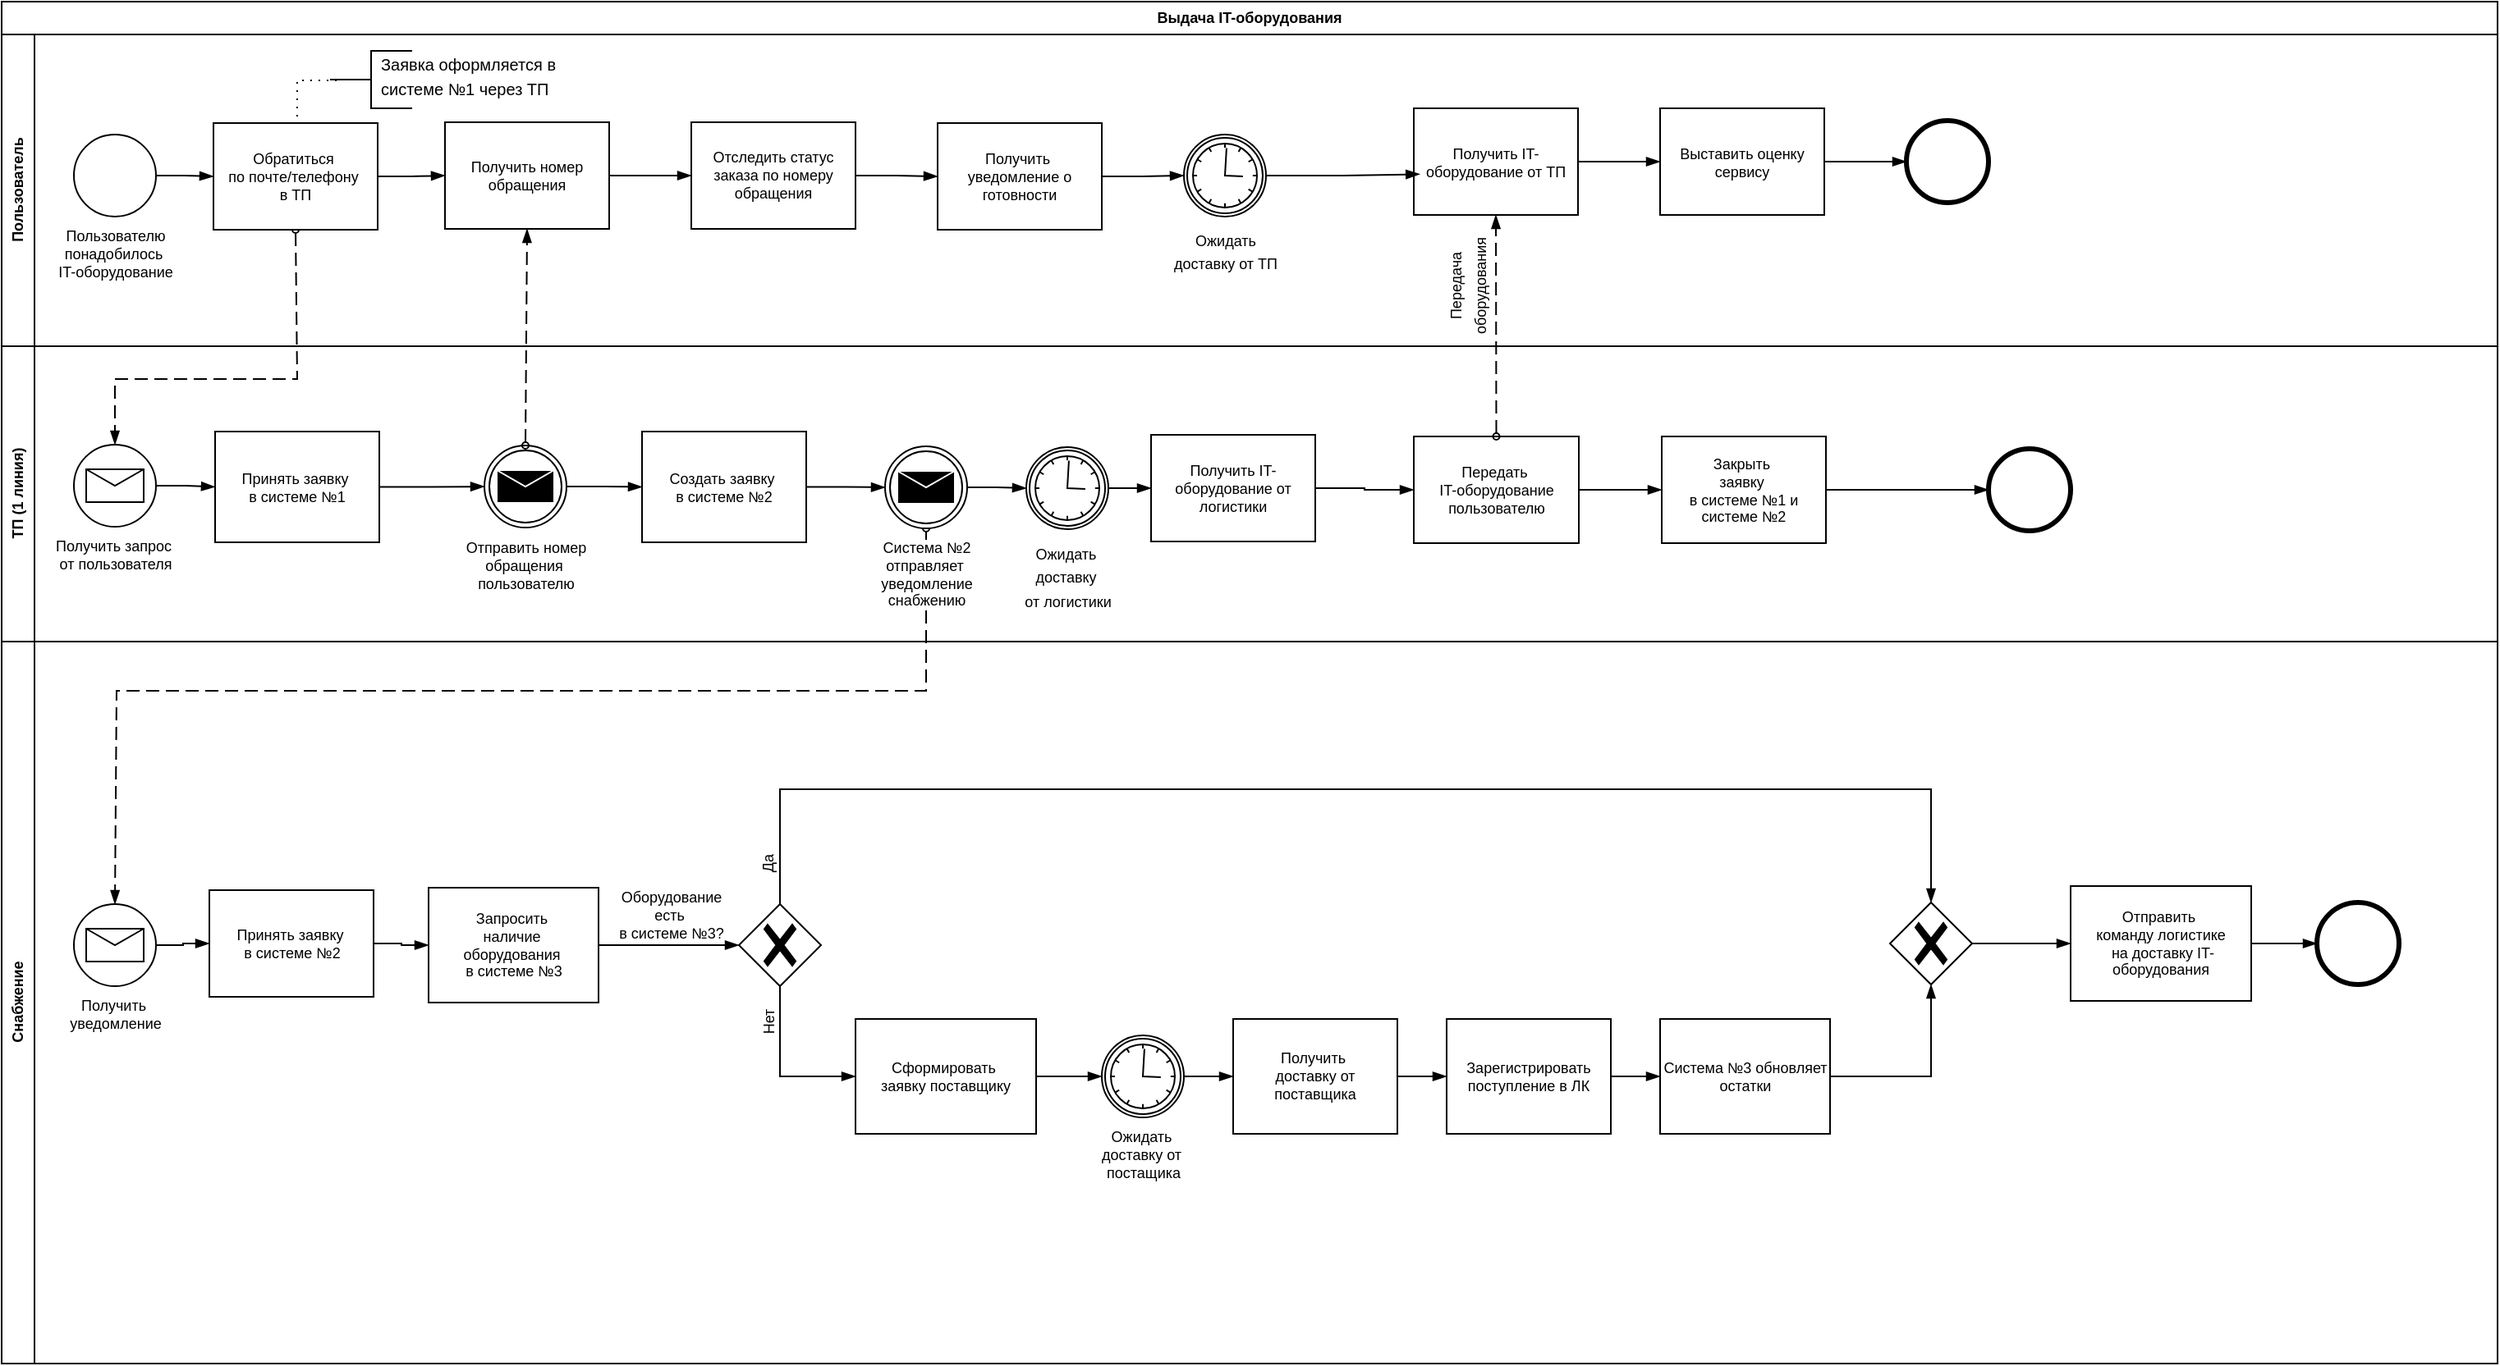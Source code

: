 <mxfile version="28.2.8">
  <diagram name="Страница — 1" id="-Te7vVL8Wwzz7nEGKA-p">
    <mxGraphModel dx="3415" dy="1918" grid="1" gridSize="10" guides="1" tooltips="1" connect="1" arrows="1" fold="1" page="1" pageScale="1" pageWidth="1169" pageHeight="827" math="0" shadow="0">
      <root>
        <mxCell id="0" />
        <mxCell id="1" parent="0" />
        <mxCell id="ewFTUpQ_ITNDuzYWQgGJ-1" value="Выдача IT-оборудования" style="swimlane;html=1;childLayout=stackLayout;resizeParent=1;resizeParentMax=0;horizontal=1;startSize=20;horizontalStack=0;whiteSpace=wrap;fontSize=9;" vertex="1" parent="1">
          <mxGeometry x="40" y="30" width="1520" height="830" as="geometry" />
        </mxCell>
        <mxCell id="ewFTUpQ_ITNDuzYWQgGJ-15" value="" style="dashed=1;dashPattern=8 4;endArrow=blockThin;endFill=1;startArrow=oval;startFill=0;endSize=6;startSize=4;html=1;rounded=0;exitX=0.5;exitY=1;exitDx=0;exitDy=0;exitPerimeter=0;entryX=0.5;entryY=0;entryDx=0;entryDy=0;entryPerimeter=0;fontSize=9;" edge="1" parent="ewFTUpQ_ITNDuzYWQgGJ-1" source="ewFTUpQ_ITNDuzYWQgGJ-19" target="ewFTUpQ_ITNDuzYWQgGJ-14">
          <mxGeometry width="160" relative="1" as="geometry">
            <mxPoint x="178.75" y="138.5" as="sourcePoint" />
            <mxPoint x="300" y="270" as="targetPoint" />
            <Array as="points">
              <mxPoint x="180" y="230" />
              <mxPoint x="69" y="230" />
            </Array>
          </mxGeometry>
        </mxCell>
        <mxCell id="ewFTUpQ_ITNDuzYWQgGJ-24" value="" style="dashed=1;dashPattern=8 4;endArrow=blockThin;endFill=1;startArrow=oval;startFill=0;endSize=6;startSize=4;html=1;rounded=0;exitX=0.5;exitY=1;exitDx=0;exitDy=0;exitPerimeter=0;entryX=0.5;entryY=0;entryDx=0;entryDy=0;entryPerimeter=0;fontSize=9;" edge="1" parent="ewFTUpQ_ITNDuzYWQgGJ-1" source="ewFTUpQ_ITNDuzYWQgGJ-22" target="ewFTUpQ_ITNDuzYWQgGJ-21">
          <mxGeometry width="160" relative="1" as="geometry">
            <mxPoint x="140" y="270" as="sourcePoint" />
            <mxPoint x="300" y="270" as="targetPoint" />
            <Array as="points">
              <mxPoint x="563" y="420" />
              <mxPoint x="70" y="420" />
            </Array>
          </mxGeometry>
        </mxCell>
        <mxCell id="ewFTUpQ_ITNDuzYWQgGJ-2" value="Пользователь" style="swimlane;html=1;startSize=20;horizontal=0;fontSize=9;" vertex="1" parent="ewFTUpQ_ITNDuzYWQgGJ-1">
          <mxGeometry y="20" width="1520" height="190" as="geometry" />
        </mxCell>
        <mxCell id="ewFTUpQ_ITNDuzYWQgGJ-7" value="&lt;font&gt;Пользователю&lt;/font&gt;&lt;div&gt;&lt;font&gt;понадобилось&amp;nbsp;&lt;/font&gt;&lt;/div&gt;&lt;div&gt;&lt;font&gt;IT-оборудование&lt;/font&gt;&lt;/div&gt;" style="points=[[0.145,0.145,0],[0.5,0,0],[0.855,0.145,0],[1,0.5,0],[0.855,0.855,0],[0.5,1,0],[0.145,0.855,0],[0,0.5,0]];shape=mxgraph.bpmn.event;html=1;verticalLabelPosition=bottom;labelBackgroundColor=#ffffff;verticalAlign=top;align=center;perimeter=ellipsePerimeter;outlineConnect=0;aspect=fixed;outline=standard;symbol=general;fontSize=9;" vertex="1" parent="ewFTUpQ_ITNDuzYWQgGJ-2">
          <mxGeometry x="44" y="61" width="50" height="50" as="geometry" />
        </mxCell>
        <mxCell id="ewFTUpQ_ITNDuzYWQgGJ-11" value="" style="edgeStyle=elbowEdgeStyle;fontSize=9;html=1;endArrow=blockThin;endFill=1;rounded=0;exitX=1;exitY=0.5;exitDx=0;exitDy=0;exitPerimeter=0;entryX=0;entryY=0.5;entryDx=0;entryDy=0;entryPerimeter=0;" edge="1" parent="ewFTUpQ_ITNDuzYWQgGJ-2" source="ewFTUpQ_ITNDuzYWQgGJ-7" target="ewFTUpQ_ITNDuzYWQgGJ-19">
          <mxGeometry width="160" relative="1" as="geometry">
            <mxPoint x="130" y="320" as="sourcePoint" />
            <mxPoint x="130.0" y="86" as="targetPoint" />
          </mxGeometry>
        </mxCell>
        <mxCell id="ewFTUpQ_ITNDuzYWQgGJ-13" value="" style="edgeStyle=elbowEdgeStyle;fontSize=9;html=1;endArrow=blockThin;endFill=1;rounded=0;exitX=1;exitY=0.5;exitDx=0;exitDy=0;exitPerimeter=0;entryX=0;entryY=0.5;entryDx=0;entryDy=0;entryPerimeter=0;" edge="1" parent="ewFTUpQ_ITNDuzYWQgGJ-2" source="ewFTUpQ_ITNDuzYWQgGJ-19" target="ewFTUpQ_ITNDuzYWQgGJ-32">
          <mxGeometry width="160" relative="1" as="geometry">
            <mxPoint x="227.5" y="86" as="sourcePoint" />
            <mxPoint x="261.0" y="86.75" as="targetPoint" />
          </mxGeometry>
        </mxCell>
        <mxCell id="ewFTUpQ_ITNDuzYWQgGJ-19" value="&lt;font&gt;Обратиться&amp;nbsp;&lt;/font&gt;&lt;div&gt;&lt;font&gt;по почте/телефону&amp;nbsp;&lt;/font&gt;&lt;/div&gt;&lt;div&gt;&lt;font&gt;в ТП&lt;/font&gt;&lt;/div&gt;" style="points=[[0.25,0,0],[0.5,0,0],[0.75,0,0],[1,0.25,0],[1,0.5,0],[1,0.75,0],[0.75,1,0],[0.5,1,0],[0.25,1,0],[0,0.75,0],[0,0.5,0],[0,0.25,0]];shape=mxgraph.bpmn.task2;whiteSpace=wrap;rectStyle=rounded;size=10;html=1;container=1;expand=0;collapsible=0;taskMarker=user;fontSize=9;" vertex="1" parent="ewFTUpQ_ITNDuzYWQgGJ-2">
          <mxGeometry x="129" y="54" width="100" height="65" as="geometry" />
        </mxCell>
        <mxCell id="ewFTUpQ_ITNDuzYWQgGJ-32" value="&lt;font&gt;Получить номер&lt;/font&gt;&lt;div&gt;&lt;font&gt;обращения&lt;/font&gt;&lt;/div&gt;" style="points=[[0.25,0,0],[0.5,0,0],[0.75,0,0],[1,0.25,0],[1,0.5,0],[1,0.75,0],[0.75,1,0],[0.5,1,0],[0.25,1,0],[0,0.75,0],[0,0.5,0],[0,0.25,0]];shape=mxgraph.bpmn.task2;whiteSpace=wrap;rectStyle=rounded;size=10;html=1;container=1;expand=0;collapsible=0;taskMarker=user;fontSize=9;" vertex="1" parent="ewFTUpQ_ITNDuzYWQgGJ-2">
          <mxGeometry x="270" y="53.5" width="100" height="65" as="geometry" />
        </mxCell>
        <mxCell id="ewFTUpQ_ITNDuzYWQgGJ-68" value="&lt;font&gt;Получить IT-оборудование от ТП&lt;/font&gt;" style="points=[[0.25,0,0],[0.5,0,0],[0.75,0,0],[1,0.25,0],[1,0.5,0],[1,0.75,0],[0.75,1,0],[0.5,1,0],[0.25,1,0],[0,0.75,0],[0,0.5,0],[0,0.25,0]];shape=mxgraph.bpmn.task2;whiteSpace=wrap;rectStyle=rounded;size=10;html=1;container=1;expand=0;collapsible=0;taskMarker=abstract;fontSize=9;" vertex="1" parent="ewFTUpQ_ITNDuzYWQgGJ-2">
          <mxGeometry x="860" y="45" width="100" height="65" as="geometry" />
        </mxCell>
        <mxCell id="ewFTUpQ_ITNDuzYWQgGJ-70" value="Выставить оценку сервису" style="points=[[0.25,0,0],[0.5,0,0],[0.75,0,0],[1,0.25,0],[1,0.5,0],[1,0.75,0],[0.75,1,0],[0.5,1,0],[0.25,1,0],[0,0.75,0],[0,0.5,0],[0,0.25,0]];shape=mxgraph.bpmn.task2;whiteSpace=wrap;rectStyle=rounded;size=10;html=1;container=1;expand=0;collapsible=0;taskMarker=user;fontSize=9;" vertex="1" parent="ewFTUpQ_ITNDuzYWQgGJ-2">
          <mxGeometry x="1010" y="45" width="100" height="65" as="geometry" />
        </mxCell>
        <mxCell id="ewFTUpQ_ITNDuzYWQgGJ-71" value="" style="edgeStyle=elbowEdgeStyle;fontSize=12;html=1;endArrow=blockThin;endFill=1;rounded=0;exitX=1;exitY=0.5;exitDx=0;exitDy=0;exitPerimeter=0;entryX=0;entryY=0.5;entryDx=0;entryDy=0;entryPerimeter=0;" edge="1" parent="ewFTUpQ_ITNDuzYWQgGJ-2" source="ewFTUpQ_ITNDuzYWQgGJ-68" target="ewFTUpQ_ITNDuzYWQgGJ-70">
          <mxGeometry width="160" relative="1" as="geometry">
            <mxPoint x="660" y="330" as="sourcePoint" />
            <mxPoint x="820" y="330" as="targetPoint" />
          </mxGeometry>
        </mxCell>
        <mxCell id="ewFTUpQ_ITNDuzYWQgGJ-72" value="&lt;font style=&quot;font-size: 9px;&quot;&gt;Ожидать&lt;/font&gt;&lt;div&gt;&lt;font style=&quot;font-size: 9px;&quot;&gt;доставку от ТП&lt;/font&gt;&lt;/div&gt;" style="points=[[0.145,0.145,0],[0.5,0,0],[0.855,0.145,0],[1,0.5,0],[0.855,0.855,0],[0.5,1,0],[0.145,0.855,0],[0,0.5,0]];shape=mxgraph.bpmn.event;html=1;verticalLabelPosition=bottom;labelBackgroundColor=#ffffff;verticalAlign=top;align=center;perimeter=ellipsePerimeter;outlineConnect=0;aspect=fixed;outline=catching;symbol=timer;" vertex="1" parent="ewFTUpQ_ITNDuzYWQgGJ-2">
          <mxGeometry x="720" y="61" width="50" height="50" as="geometry" />
        </mxCell>
        <mxCell id="ewFTUpQ_ITNDuzYWQgGJ-84" value="" style="points=[[0.145,0.145,0],[0.5,0,0],[0.855,0.145,0],[1,0.5,0],[0.855,0.855,0],[0.5,1,0],[0.145,0.855,0],[0,0.5,0]];shape=mxgraph.bpmn.event;html=1;verticalLabelPosition=bottom;labelBackgroundColor=#ffffff;verticalAlign=top;align=center;perimeter=ellipsePerimeter;outlineConnect=0;aspect=fixed;outline=end;symbol=terminate2;" vertex="1" parent="ewFTUpQ_ITNDuzYWQgGJ-2">
          <mxGeometry x="1160" y="52.5" width="50" height="50" as="geometry" />
        </mxCell>
        <mxCell id="ewFTUpQ_ITNDuzYWQgGJ-86" value="" style="edgeStyle=elbowEdgeStyle;fontSize=12;html=1;endArrow=blockThin;endFill=1;rounded=0;exitX=1;exitY=0.5;exitDx=0;exitDy=0;exitPerimeter=0;entryX=0;entryY=0.5;entryDx=0;entryDy=0;entryPerimeter=0;" edge="1" parent="ewFTUpQ_ITNDuzYWQgGJ-2" source="ewFTUpQ_ITNDuzYWQgGJ-70" target="ewFTUpQ_ITNDuzYWQgGJ-84">
          <mxGeometry width="160" relative="1" as="geometry">
            <mxPoint x="610" y="290" as="sourcePoint" />
            <mxPoint x="770" y="290" as="targetPoint" />
          </mxGeometry>
        </mxCell>
        <mxCell id="ewFTUpQ_ITNDuzYWQgGJ-103" value="&lt;font&gt;Отследить статус заказа по номеру обращения&lt;/font&gt;" style="points=[[0.25,0,0],[0.5,0,0],[0.75,0,0],[1,0.25,0],[1,0.5,0],[1,0.75,0],[0.75,1,0],[0.5,1,0],[0.25,1,0],[0,0.75,0],[0,0.5,0],[0,0.25,0]];shape=mxgraph.bpmn.task2;whiteSpace=wrap;rectStyle=rounded;size=10;html=1;container=1;expand=0;collapsible=0;taskMarker=abstract;fontSize=9;" vertex="1" parent="ewFTUpQ_ITNDuzYWQgGJ-2">
          <mxGeometry x="420" y="53.5" width="100" height="65" as="geometry" />
        </mxCell>
        <mxCell id="ewFTUpQ_ITNDuzYWQgGJ-104" value="" style="edgeStyle=elbowEdgeStyle;fontSize=12;html=1;endArrow=blockThin;endFill=1;rounded=0;exitX=1;exitY=0.5;exitDx=0;exitDy=0;exitPerimeter=0;entryX=0;entryY=0.5;entryDx=0;entryDy=0;entryPerimeter=0;" edge="1" parent="ewFTUpQ_ITNDuzYWQgGJ-2" source="ewFTUpQ_ITNDuzYWQgGJ-32" target="ewFTUpQ_ITNDuzYWQgGJ-103">
          <mxGeometry width="160" relative="1" as="geometry">
            <mxPoint x="610" y="420" as="sourcePoint" />
            <mxPoint x="770" y="420" as="targetPoint" />
          </mxGeometry>
        </mxCell>
        <mxCell id="ewFTUpQ_ITNDuzYWQgGJ-106" value="" style="edgeStyle=elbowEdgeStyle;fontSize=12;html=1;endArrow=blockThin;endFill=1;rounded=0;exitX=1;exitY=0.5;exitDx=0;exitDy=0;exitPerimeter=0;entryX=0.036;entryY=0.618;entryDx=0;entryDy=0;entryPerimeter=0;" edge="1" parent="ewFTUpQ_ITNDuzYWQgGJ-2" source="ewFTUpQ_ITNDuzYWQgGJ-72" target="ewFTUpQ_ITNDuzYWQgGJ-68">
          <mxGeometry width="160" relative="1" as="geometry">
            <mxPoint x="650" y="320" as="sourcePoint" />
            <mxPoint x="810" y="320" as="targetPoint" />
          </mxGeometry>
        </mxCell>
        <mxCell id="ewFTUpQ_ITNDuzYWQgGJ-108" value="&lt;font style=&quot;font-size: 9px;&quot;&gt;Передача оборудования&lt;/font&gt;" style="text;html=1;strokeColor=none;fillColor=none;align=center;verticalAlign=middle;whiteSpace=wrap;rounded=0;rotation=-90;" vertex="1" parent="ewFTUpQ_ITNDuzYWQgGJ-2">
          <mxGeometry x="852" y="138" width="80" height="30" as="geometry" />
        </mxCell>
        <mxCell id="ewFTUpQ_ITNDuzYWQgGJ-109" value="&lt;font&gt;Получить&amp;nbsp;&lt;/font&gt;&lt;div&gt;&lt;font&gt;уведомление о готовности&lt;/font&gt;&lt;/div&gt;" style="points=[[0.25,0,0],[0.5,0,0],[0.75,0,0],[1,0.25,0],[1,0.5,0],[1,0.75,0],[0.75,1,0],[0.5,1,0],[0.25,1,0],[0,0.75,0],[0,0.5,0],[0,0.25,0]];shape=mxgraph.bpmn.task2;whiteSpace=wrap;rectStyle=rounded;size=10;html=1;container=1;expand=0;collapsible=0;taskMarker=abstract;fontSize=9;" vertex="1" parent="ewFTUpQ_ITNDuzYWQgGJ-2">
          <mxGeometry x="570" y="54" width="100" height="65" as="geometry" />
        </mxCell>
        <mxCell id="ewFTUpQ_ITNDuzYWQgGJ-110" value="" style="edgeStyle=elbowEdgeStyle;fontSize=12;html=1;endArrow=blockThin;endFill=1;rounded=0;exitX=1;exitY=0.5;exitDx=0;exitDy=0;exitPerimeter=0;entryX=0;entryY=0.5;entryDx=0;entryDy=0;entryPerimeter=0;" edge="1" parent="ewFTUpQ_ITNDuzYWQgGJ-2" source="ewFTUpQ_ITNDuzYWQgGJ-103" target="ewFTUpQ_ITNDuzYWQgGJ-109">
          <mxGeometry width="160" relative="1" as="geometry">
            <mxPoint x="470" y="300" as="sourcePoint" />
            <mxPoint x="630" y="300" as="targetPoint" />
          </mxGeometry>
        </mxCell>
        <mxCell id="ewFTUpQ_ITNDuzYWQgGJ-111" value="" style="edgeStyle=elbowEdgeStyle;fontSize=12;html=1;endArrow=blockThin;endFill=1;rounded=0;exitX=1;exitY=0.5;exitDx=0;exitDy=0;exitPerimeter=0;entryX=0;entryY=0.5;entryDx=0;entryDy=0;entryPerimeter=0;" edge="1" parent="ewFTUpQ_ITNDuzYWQgGJ-2" source="ewFTUpQ_ITNDuzYWQgGJ-109" target="ewFTUpQ_ITNDuzYWQgGJ-72">
          <mxGeometry width="160" relative="1" as="geometry">
            <mxPoint x="470" y="300" as="sourcePoint" />
            <mxPoint x="630" y="300" as="targetPoint" />
          </mxGeometry>
        </mxCell>
        <mxCell id="ewFTUpQ_ITNDuzYWQgGJ-116" value="" style="html=1;shape=mxgraph.flowchart.annotation_2;align=left;labelPosition=right;" vertex="1" parent="ewFTUpQ_ITNDuzYWQgGJ-2">
          <mxGeometry x="200" y="10" width="50" height="35" as="geometry" />
        </mxCell>
        <mxCell id="ewFTUpQ_ITNDuzYWQgGJ-117" value="" style="edgeStyle=elbowEdgeStyle;fontSize=12;html=1;endFill=0;startFill=0;endSize=6;startSize=6;dashed=1;dashPattern=1 4;endArrow=none;startArrow=none;rounded=0;exitX=0.5;exitY=0;exitDx=0;exitDy=0;exitPerimeter=0;entryX=0.117;entryY=0.514;entryDx=0;entryDy=0;entryPerimeter=0;" edge="1" parent="ewFTUpQ_ITNDuzYWQgGJ-2" source="ewFTUpQ_ITNDuzYWQgGJ-19" target="ewFTUpQ_ITNDuzYWQgGJ-116">
          <mxGeometry width="160" relative="1" as="geometry">
            <mxPoint x="300" y="200" as="sourcePoint" />
            <mxPoint x="460" y="200" as="targetPoint" />
            <Array as="points">
              <mxPoint x="180" y="40" />
            </Array>
          </mxGeometry>
        </mxCell>
        <mxCell id="ewFTUpQ_ITNDuzYWQgGJ-118" value="&lt;font size=&quot;1&quot;&gt;Заявка оформляется в системе №1 через ТП&lt;/font&gt;" style="text;html=1;strokeColor=none;fillColor=none;align=left;verticalAlign=middle;whiteSpace=wrap;rounded=0;" vertex="1" parent="ewFTUpQ_ITNDuzYWQgGJ-2">
          <mxGeometry x="229" y="10" width="141" height="30" as="geometry" />
        </mxCell>
        <mxCell id="ewFTUpQ_ITNDuzYWQgGJ-5" value="ТП (1 линия)" style="swimlane;html=1;startSize=20;horizontal=0;fontSize=9;" vertex="1" parent="ewFTUpQ_ITNDuzYWQgGJ-1">
          <mxGeometry y="210" width="1520" height="180" as="geometry" />
        </mxCell>
        <mxCell id="ewFTUpQ_ITNDuzYWQgGJ-14" value="&lt;font&gt;Получить запрос&amp;nbsp;&lt;/font&gt;&lt;div&gt;&lt;font&gt;от пользователя&lt;/font&gt;&lt;/div&gt;" style="points=[[0.145,0.145,0],[0.5,0,0],[0.855,0.145,0],[1,0.5,0],[0.855,0.855,0],[0.5,1,0],[0.145,0.855,0],[0,0.5,0]];shape=mxgraph.bpmn.event;html=1;verticalLabelPosition=bottom;labelBackgroundColor=#ffffff;verticalAlign=top;align=center;perimeter=ellipsePerimeter;outlineConnect=0;aspect=fixed;outline=standard;symbol=message;fontSize=9;" vertex="1" parent="ewFTUpQ_ITNDuzYWQgGJ-5">
          <mxGeometry x="44" y="60" width="50" height="50" as="geometry" />
        </mxCell>
        <mxCell id="ewFTUpQ_ITNDuzYWQgGJ-22" value="&lt;font&gt;Система №2&lt;/font&gt;&lt;div&gt;&lt;font&gt;отправляет&amp;nbsp;&lt;/font&gt;&lt;/div&gt;&lt;div&gt;&lt;font&gt;уведомление&lt;/font&gt;&lt;/div&gt;&lt;div&gt;&lt;font&gt;снабжению&lt;/font&gt;&lt;/div&gt;" style="points=[[0.145,0.145,0],[0.5,0,0],[0.855,0.145,0],[1,0.5,0],[0.855,0.855,0],[0.5,1,0],[0.145,0.855,0],[0,0.5,0]];shape=mxgraph.bpmn.event;html=1;verticalLabelPosition=bottom;labelBackgroundColor=#ffffff;verticalAlign=top;align=center;perimeter=ellipsePerimeter;outlineConnect=0;aspect=fixed;outline=throwing;symbol=message;fontSize=9;" vertex="1" parent="ewFTUpQ_ITNDuzYWQgGJ-5">
          <mxGeometry x="538" y="61" width="50" height="50" as="geometry" />
        </mxCell>
        <mxCell id="ewFTUpQ_ITNDuzYWQgGJ-63" value="&lt;font&gt;Получить IT-оборудование от логистики&lt;/font&gt;" style="points=[[0.25,0,0],[0.5,0,0],[0.75,0,0],[1,0.25,0],[1,0.5,0],[1,0.75,0],[0.75,1,0],[0.5,1,0],[0.25,1,0],[0,0.75,0],[0,0.5,0],[0,0.25,0]];shape=mxgraph.bpmn.task2;whiteSpace=wrap;rectStyle=rounded;size=10;html=1;container=1;expand=0;collapsible=0;taskMarker=abstract;fontSize=9;" vertex="1" parent="ewFTUpQ_ITNDuzYWQgGJ-5">
          <mxGeometry x="700" y="54" width="100" height="65" as="geometry" />
        </mxCell>
        <mxCell id="ewFTUpQ_ITNDuzYWQgGJ-64" value="&lt;font&gt;Передать&amp;nbsp;&lt;/font&gt;&lt;div&gt;&lt;font&gt;IT-оборудование пользователю&lt;/font&gt;&lt;/div&gt;" style="points=[[0.25,0,0],[0.5,0,0],[0.75,0,0],[1,0.25,0],[1,0.5,0],[1,0.75,0],[0.75,1,0],[0.5,1,0],[0.25,1,0],[0,0.75,0],[0,0.5,0],[0,0.25,0]];shape=mxgraph.bpmn.task2;whiteSpace=wrap;rectStyle=rounded;size=10;html=1;container=1;expand=0;collapsible=0;taskMarker=manual;fontSize=9;" vertex="1" parent="ewFTUpQ_ITNDuzYWQgGJ-5">
          <mxGeometry x="860" y="55" width="100.5" height="65" as="geometry" />
        </mxCell>
        <mxCell id="ewFTUpQ_ITNDuzYWQgGJ-65" value="" style="edgeStyle=elbowEdgeStyle;fontSize=9;html=1;endArrow=blockThin;endFill=1;rounded=0;exitX=1;exitY=0.5;exitDx=0;exitDy=0;exitPerimeter=0;entryX=0;entryY=0.5;entryDx=0;entryDy=0;entryPerimeter=0;" edge="1" parent="ewFTUpQ_ITNDuzYWQgGJ-5" source="ewFTUpQ_ITNDuzYWQgGJ-63" target="ewFTUpQ_ITNDuzYWQgGJ-64">
          <mxGeometry width="160" relative="1" as="geometry">
            <mxPoint x="430" y="140" as="sourcePoint" />
            <mxPoint x="590" y="140" as="targetPoint" />
          </mxGeometry>
        </mxCell>
        <mxCell id="ewFTUpQ_ITNDuzYWQgGJ-66" value="&lt;font&gt;Закрыть&amp;nbsp;&lt;/font&gt;&lt;div&gt;&lt;font&gt;заявку&amp;nbsp;&lt;/font&gt;&lt;/div&gt;&lt;div&gt;&lt;font&gt;в системе №1 и системе №2&lt;/font&gt;&lt;/div&gt;" style="points=[[0.25,0,0],[0.5,0,0],[0.75,0,0],[1,0.25,0],[1,0.5,0],[1,0.75,0],[0.75,1,0],[0.5,1,0],[0.25,1,0],[0,0.75,0],[0,0.5,0],[0,0.25,0]];shape=mxgraph.bpmn.task2;whiteSpace=wrap;rectStyle=rounded;size=10;html=1;container=1;expand=0;collapsible=0;taskMarker=user;fontSize=9;" vertex="1" parent="ewFTUpQ_ITNDuzYWQgGJ-5">
          <mxGeometry x="1011" y="55" width="100" height="65" as="geometry" />
        </mxCell>
        <mxCell id="ewFTUpQ_ITNDuzYWQgGJ-67" value="" style="edgeStyle=elbowEdgeStyle;fontSize=12;html=1;endArrow=blockThin;endFill=1;rounded=0;exitX=1;exitY=0.5;exitDx=0;exitDy=0;exitPerimeter=0;entryX=0;entryY=0.5;entryDx=0;entryDy=0;entryPerimeter=0;" edge="1" parent="ewFTUpQ_ITNDuzYWQgGJ-5" source="ewFTUpQ_ITNDuzYWQgGJ-64" target="ewFTUpQ_ITNDuzYWQgGJ-66">
          <mxGeometry width="160" relative="1" as="geometry">
            <mxPoint x="660" y="140" as="sourcePoint" />
            <mxPoint x="820" y="140" as="targetPoint" />
          </mxGeometry>
        </mxCell>
        <mxCell id="ewFTUpQ_ITNDuzYWQgGJ-75" value="&lt;font style=&quot;font-size: 9px;&quot;&gt;Ожидать&amp;nbsp;&lt;/font&gt;&lt;div&gt;&lt;font style=&quot;font-size: 9px;&quot;&gt;доставку&amp;nbsp;&lt;/font&gt;&lt;/div&gt;&lt;div&gt;&lt;font style=&quot;font-size: 9px;&quot;&gt;от логистики&lt;/font&gt;&lt;/div&gt;" style="points=[[0.145,0.145,0],[0.5,0,0],[0.855,0.145,0],[1,0.5,0],[0.855,0.855,0],[0.5,1,0],[0.145,0.855,0],[0,0.5,0]];shape=mxgraph.bpmn.event;html=1;verticalLabelPosition=bottom;labelBackgroundColor=#ffffff;verticalAlign=top;align=center;perimeter=ellipsePerimeter;outlineConnect=0;aspect=fixed;outline=catching;symbol=timer;" vertex="1" parent="ewFTUpQ_ITNDuzYWQgGJ-5">
          <mxGeometry x="624" y="61.5" width="50" height="50" as="geometry" />
        </mxCell>
        <mxCell id="ewFTUpQ_ITNDuzYWQgGJ-76" value="" style="edgeStyle=elbowEdgeStyle;fontSize=12;html=1;endArrow=blockThin;endFill=1;rounded=0;exitX=1;exitY=0.5;exitDx=0;exitDy=0;exitPerimeter=0;entryX=0;entryY=0.5;entryDx=0;entryDy=0;entryPerimeter=0;" edge="1" parent="ewFTUpQ_ITNDuzYWQgGJ-5" source="ewFTUpQ_ITNDuzYWQgGJ-22" target="ewFTUpQ_ITNDuzYWQgGJ-75">
          <mxGeometry width="160" relative="1" as="geometry">
            <mxPoint x="690" y="70" as="sourcePoint" />
            <mxPoint x="330" y="100" as="targetPoint" />
          </mxGeometry>
        </mxCell>
        <mxCell id="ewFTUpQ_ITNDuzYWQgGJ-77" value="" style="edgeStyle=elbowEdgeStyle;fontSize=12;html=1;endArrow=blockThin;endFill=1;rounded=0;exitX=1;exitY=0.5;exitDx=0;exitDy=0;exitPerimeter=0;entryX=0;entryY=0.5;entryDx=0;entryDy=0;entryPerimeter=0;" edge="1" parent="ewFTUpQ_ITNDuzYWQgGJ-5" source="ewFTUpQ_ITNDuzYWQgGJ-75" target="ewFTUpQ_ITNDuzYWQgGJ-63">
          <mxGeometry width="160" relative="1" as="geometry">
            <mxPoint x="690" y="70" as="sourcePoint" />
            <mxPoint x="850" y="70" as="targetPoint" />
          </mxGeometry>
        </mxCell>
        <mxCell id="ewFTUpQ_ITNDuzYWQgGJ-85" value="" style="points=[[0.145,0.145,0],[0.5,0,0],[0.855,0.145,0],[1,0.5,0],[0.855,0.855,0],[0.5,1,0],[0.145,0.855,0],[0,0.5,0]];shape=mxgraph.bpmn.event;html=1;verticalLabelPosition=bottom;labelBackgroundColor=#ffffff;verticalAlign=top;align=center;perimeter=ellipsePerimeter;outlineConnect=0;aspect=fixed;outline=end;symbol=terminate2;" vertex="1" parent="ewFTUpQ_ITNDuzYWQgGJ-5">
          <mxGeometry x="1210" y="62.5" width="50" height="50" as="geometry" />
        </mxCell>
        <mxCell id="ewFTUpQ_ITNDuzYWQgGJ-87" value="" style="edgeStyle=elbowEdgeStyle;fontSize=12;html=1;endArrow=blockThin;endFill=1;rounded=0;exitX=1;exitY=0.5;exitDx=0;exitDy=0;exitPerimeter=0;entryX=0;entryY=0.5;entryDx=0;entryDy=0;entryPerimeter=0;" edge="1" parent="ewFTUpQ_ITNDuzYWQgGJ-5" source="ewFTUpQ_ITNDuzYWQgGJ-66" target="ewFTUpQ_ITNDuzYWQgGJ-85">
          <mxGeometry width="160" relative="1" as="geometry">
            <mxPoint x="610" y="100" as="sourcePoint" />
            <mxPoint x="770" y="100" as="targetPoint" />
          </mxGeometry>
        </mxCell>
        <mxCell id="ewFTUpQ_ITNDuzYWQgGJ-94" value="&lt;font&gt;Принять заявку&amp;nbsp;&lt;/font&gt;&lt;div&gt;&lt;font&gt;в системе №1&lt;/font&gt;&lt;/div&gt;" style="points=[[0.25,0,0],[0.5,0,0],[0.75,0,0],[1,0.25,0],[1,0.5,0],[1,0.75,0],[0.75,1,0],[0.5,1,0],[0.25,1,0],[0,0.75,0],[0,0.5,0],[0,0.25,0]];shape=mxgraph.bpmn.task2;whiteSpace=wrap;rectStyle=rounded;size=10;html=1;container=1;expand=0;collapsible=0;taskMarker=user;fontSize=9;" vertex="1" parent="ewFTUpQ_ITNDuzYWQgGJ-5">
          <mxGeometry x="130" y="52" width="100" height="67.5" as="geometry" />
        </mxCell>
        <mxCell id="ewFTUpQ_ITNDuzYWQgGJ-95" value="" style="edgeStyle=elbowEdgeStyle;fontSize=12;html=1;endArrow=blockThin;endFill=1;rounded=0;exitX=1;exitY=0.5;exitDx=0;exitDy=0;exitPerimeter=0;entryX=0;entryY=0.5;entryDx=0;entryDy=0;entryPerimeter=0;" edge="1" parent="ewFTUpQ_ITNDuzYWQgGJ-5" source="ewFTUpQ_ITNDuzYWQgGJ-14" target="ewFTUpQ_ITNDuzYWQgGJ-94">
          <mxGeometry width="160" relative="1" as="geometry">
            <mxPoint x="450" y="260" as="sourcePoint" />
            <mxPoint x="610" y="260" as="targetPoint" />
          </mxGeometry>
        </mxCell>
        <mxCell id="ewFTUpQ_ITNDuzYWQgGJ-30" value="&lt;font&gt;Отправить номер&lt;/font&gt;&lt;div&gt;&lt;font&gt;обращения&amp;nbsp;&lt;/font&gt;&lt;/div&gt;&lt;div&gt;&lt;font&gt;пользователю&lt;/font&gt;&lt;/div&gt;" style="points=[[0.145,0.145,0],[0.5,0,0],[0.855,0.145,0],[1,0.5,0],[0.855,0.855,0],[0.5,1,0],[0.145,0.855,0],[0,0.5,0]];shape=mxgraph.bpmn.event;html=1;verticalLabelPosition=bottom;labelBackgroundColor=#ffffff;verticalAlign=top;align=center;perimeter=ellipsePerimeter;outlineConnect=0;aspect=fixed;outline=throwing;symbol=message;fontSize=9;" vertex="1" parent="ewFTUpQ_ITNDuzYWQgGJ-5">
          <mxGeometry x="294" y="60.5" width="50" height="50" as="geometry" />
        </mxCell>
        <mxCell id="ewFTUpQ_ITNDuzYWQgGJ-97" value="" style="edgeStyle=elbowEdgeStyle;fontSize=12;html=1;endArrow=blockThin;endFill=1;rounded=0;exitX=1;exitY=0.5;exitDx=0;exitDy=0;exitPerimeter=0;entryX=0;entryY=0.5;entryDx=0;entryDy=0;entryPerimeter=0;" edge="1" parent="ewFTUpQ_ITNDuzYWQgGJ-5" source="ewFTUpQ_ITNDuzYWQgGJ-94" target="ewFTUpQ_ITNDuzYWQgGJ-30">
          <mxGeometry width="160" relative="1" as="geometry">
            <mxPoint x="450" y="260" as="sourcePoint" />
            <mxPoint x="610" y="260" as="targetPoint" />
          </mxGeometry>
        </mxCell>
        <mxCell id="ewFTUpQ_ITNDuzYWQgGJ-100" value="Создать заявку&amp;nbsp;&lt;div&gt;в системе №2&lt;/div&gt;" style="points=[[0.25,0,0],[0.5,0,0],[0.75,0,0],[1,0.25,0],[1,0.5,0],[1,0.75,0],[0.75,1,0],[0.5,1,0],[0.25,1,0],[0,0.75,0],[0,0.5,0],[0,0.25,0]];shape=mxgraph.bpmn.task2;whiteSpace=wrap;rectStyle=rounded;size=10;html=1;container=1;expand=0;collapsible=0;taskMarker=user;fontSize=9;" vertex="1" parent="ewFTUpQ_ITNDuzYWQgGJ-5">
          <mxGeometry x="390" y="52" width="100" height="67.5" as="geometry" />
        </mxCell>
        <mxCell id="ewFTUpQ_ITNDuzYWQgGJ-101" value="" style="edgeStyle=elbowEdgeStyle;fontSize=12;html=1;endArrow=blockThin;endFill=1;rounded=0;exitX=1;exitY=0.5;exitDx=0;exitDy=0;exitPerimeter=0;entryX=0;entryY=0.5;entryDx=0;entryDy=0;entryPerimeter=0;" edge="1" parent="ewFTUpQ_ITNDuzYWQgGJ-5" source="ewFTUpQ_ITNDuzYWQgGJ-30" target="ewFTUpQ_ITNDuzYWQgGJ-100">
          <mxGeometry width="160" relative="1" as="geometry">
            <mxPoint x="620" y="270" as="sourcePoint" />
            <mxPoint x="780" y="270" as="targetPoint" />
          </mxGeometry>
        </mxCell>
        <mxCell id="ewFTUpQ_ITNDuzYWQgGJ-102" value="" style="edgeStyle=elbowEdgeStyle;fontSize=12;html=1;endArrow=blockThin;endFill=1;rounded=0;exitX=1;exitY=0.5;exitDx=0;exitDy=0;exitPerimeter=0;entryX=0;entryY=0.5;entryDx=0;entryDy=0;entryPerimeter=0;" edge="1" parent="ewFTUpQ_ITNDuzYWQgGJ-5" source="ewFTUpQ_ITNDuzYWQgGJ-100" target="ewFTUpQ_ITNDuzYWQgGJ-22">
          <mxGeometry width="160" relative="1" as="geometry">
            <mxPoint x="620" y="270" as="sourcePoint" />
            <mxPoint x="780" y="270" as="targetPoint" />
          </mxGeometry>
        </mxCell>
        <mxCell id="ewFTUpQ_ITNDuzYWQgGJ-83" value="" style="dashed=1;dashPattern=8 4;endArrow=blockThin;endFill=1;startArrow=oval;startFill=0;endSize=6;startSize=4;html=1;rounded=0;exitX=0.5;exitY=0;exitDx=0;exitDy=0;exitPerimeter=0;entryX=0.5;entryY=1;entryDx=0;entryDy=0;entryPerimeter=0;" edge="1" parent="ewFTUpQ_ITNDuzYWQgGJ-1" source="ewFTUpQ_ITNDuzYWQgGJ-64" target="ewFTUpQ_ITNDuzYWQgGJ-68">
          <mxGeometry width="160" relative="1" as="geometry">
            <mxPoint x="610" y="150" as="sourcePoint" />
            <mxPoint x="770" y="150" as="targetPoint" />
          </mxGeometry>
        </mxCell>
        <mxCell id="ewFTUpQ_ITNDuzYWQgGJ-99" value="" style="dashed=1;dashPattern=8 4;endArrow=blockThin;endFill=1;startArrow=oval;startFill=0;endSize=6;startSize=4;html=1;rounded=0;exitX=0.5;exitY=0;exitDx=0;exitDy=0;exitPerimeter=0;entryX=0.5;entryY=1;entryDx=0;entryDy=0;entryPerimeter=0;" edge="1" parent="ewFTUpQ_ITNDuzYWQgGJ-1" source="ewFTUpQ_ITNDuzYWQgGJ-30" target="ewFTUpQ_ITNDuzYWQgGJ-32">
          <mxGeometry width="160" relative="1" as="geometry">
            <mxPoint x="450" y="470" as="sourcePoint" />
            <mxPoint x="610" y="470" as="targetPoint" />
          </mxGeometry>
        </mxCell>
        <mxCell id="ewFTUpQ_ITNDuzYWQgGJ-3" value="Снабжение" style="swimlane;html=1;startSize=20;horizontal=0;fontSize=9;" vertex="1" parent="ewFTUpQ_ITNDuzYWQgGJ-1">
          <mxGeometry y="390" width="1520" height="440" as="geometry" />
        </mxCell>
        <mxCell id="ewFTUpQ_ITNDuzYWQgGJ-21" value="&lt;font&gt;Получить&amp;nbsp;&lt;/font&gt;&lt;div&gt;&lt;font&gt;уведомление&lt;/font&gt;&lt;/div&gt;" style="points=[[0.145,0.145,0],[0.5,0,0],[0.855,0.145,0],[1,0.5,0],[0.855,0.855,0],[0.5,1,0],[0.145,0.855,0],[0,0.5,0]];shape=mxgraph.bpmn.event;html=1;verticalLabelPosition=bottom;labelBackgroundColor=#ffffff;verticalAlign=top;align=center;perimeter=ellipsePerimeter;outlineConnect=0;aspect=fixed;outline=standard;symbol=message;fontSize=9;" vertex="1" parent="ewFTUpQ_ITNDuzYWQgGJ-3">
          <mxGeometry x="44" y="160" width="50" height="50" as="geometry" />
        </mxCell>
        <mxCell id="ewFTUpQ_ITNDuzYWQgGJ-25" value="&lt;font&gt;Принять заявку&amp;nbsp;&lt;/font&gt;&lt;div&gt;&lt;font&gt;в системе №2&lt;/font&gt;&lt;/div&gt;" style="points=[[0.25,0,0],[0.5,0,0],[0.75,0,0],[1,0.25,0],[1,0.5,0],[1,0.75,0],[0.75,1,0],[0.5,1,0],[0.25,1,0],[0,0.75,0],[0,0.5,0],[0,0.25,0]];shape=mxgraph.bpmn.task2;whiteSpace=wrap;rectStyle=rounded;size=10;html=1;container=1;expand=0;collapsible=0;taskMarker=user;fontSize=9;" vertex="1" parent="ewFTUpQ_ITNDuzYWQgGJ-3">
          <mxGeometry x="126.5" y="151.5" width="100" height="65" as="geometry" />
        </mxCell>
        <mxCell id="ewFTUpQ_ITNDuzYWQgGJ-27" value="" style="edgeStyle=elbowEdgeStyle;fontSize=9;html=1;endArrow=blockThin;endFill=1;rounded=0;exitX=1;exitY=0.5;exitDx=0;exitDy=0;exitPerimeter=0;entryX=0;entryY=0.5;entryDx=0;entryDy=0;entryPerimeter=0;" edge="1" parent="ewFTUpQ_ITNDuzYWQgGJ-3" source="ewFTUpQ_ITNDuzYWQgGJ-21" target="ewFTUpQ_ITNDuzYWQgGJ-25">
          <mxGeometry width="160" relative="1" as="geometry">
            <mxPoint x="140" y="-120" as="sourcePoint" />
            <mxPoint x="130" y="95" as="targetPoint" />
          </mxGeometry>
        </mxCell>
        <mxCell id="ewFTUpQ_ITNDuzYWQgGJ-40" value="&lt;font&gt;Запросить&amp;nbsp;&lt;/font&gt;&lt;div&gt;&lt;font&gt;наличие&amp;nbsp;&lt;/font&gt;&lt;div&gt;&lt;font&gt;оборудования&amp;nbsp;&lt;/font&gt;&lt;/div&gt;&lt;div&gt;&lt;font&gt;в системе №3&lt;/font&gt;&lt;/div&gt;&lt;/div&gt;" style="points=[[0.25,0,0],[0.5,0,0],[0.75,0,0],[1,0.25,0],[1,0.5,0],[1,0.75,0],[0.75,1,0],[0.5,1,0],[0.25,1,0],[0,0.75,0],[0,0.5,0],[0,0.25,0]];shape=mxgraph.bpmn.task2;whiteSpace=wrap;rectStyle=rounded;size=10;html=1;container=1;expand=0;collapsible=0;taskMarker=service;fontSize=9;" vertex="1" parent="ewFTUpQ_ITNDuzYWQgGJ-3">
          <mxGeometry x="260" y="150" width="103.5" height="70" as="geometry" />
        </mxCell>
        <mxCell id="ewFTUpQ_ITNDuzYWQgGJ-42" value="" style="points=[[0.25,0.25,0],[0.5,0,0],[0.75,0.25,0],[1,0.5,0],[0.75,0.75,0],[0.5,1,0],[0.25,0.75,0],[0,0.5,0]];shape=mxgraph.bpmn.gateway2;html=1;verticalLabelPosition=bottom;labelBackgroundColor=#ffffff;verticalAlign=top;align=center;perimeter=rhombusPerimeter;outlineConnect=0;outline=none;symbol=none;gwType=exclusive;fontSize=9;" vertex="1" parent="ewFTUpQ_ITNDuzYWQgGJ-3">
          <mxGeometry x="449" y="160" width="50" height="50" as="geometry" />
        </mxCell>
        <mxCell id="ewFTUpQ_ITNDuzYWQgGJ-43" value="" style="edgeStyle=elbowEdgeStyle;fontSize=9;html=1;endArrow=blockThin;endFill=1;rounded=0;exitX=1;exitY=0.5;exitDx=0;exitDy=0;exitPerimeter=0;entryX=0;entryY=0.5;entryDx=0;entryDy=0;entryPerimeter=0;elbow=horizontal;" edge="1" parent="ewFTUpQ_ITNDuzYWQgGJ-3" source="ewFTUpQ_ITNDuzYWQgGJ-40" target="ewFTUpQ_ITNDuzYWQgGJ-42">
          <mxGeometry width="160" relative="1" as="geometry">
            <mxPoint x="470" y="120" as="sourcePoint" />
            <mxPoint x="500" y="252" as="targetPoint" />
          </mxGeometry>
        </mxCell>
        <mxCell id="ewFTUpQ_ITNDuzYWQgGJ-45" value="&lt;font&gt;Оборудование&lt;/font&gt;&lt;div&gt;&lt;font&gt;есть&amp;nbsp;&lt;/font&gt;&lt;/div&gt;&lt;div&gt;&lt;font&gt;в системе №3&lt;/font&gt;&lt;font&gt;?&lt;/font&gt;&lt;/div&gt;" style="text;html=1;strokeColor=none;fillColor=none;align=center;verticalAlign=middle;whiteSpace=wrap;rounded=0;fontSize=9;" vertex="1" parent="ewFTUpQ_ITNDuzYWQgGJ-3">
          <mxGeometry x="368" y="151.5" width="80" height="30" as="geometry" />
        </mxCell>
        <mxCell id="ewFTUpQ_ITNDuzYWQgGJ-46" value="&lt;font&gt;Отправить&amp;nbsp;&lt;/font&gt;&lt;div&gt;&lt;font&gt;команду логистике&lt;/font&gt;&lt;/div&gt;&lt;div&gt;&lt;font&gt;&amp;nbsp;на доставку IT-оборудования&lt;/font&gt;&lt;/div&gt;" style="points=[[0.25,0,0],[0.5,0,0],[0.75,0,0],[1,0.25,0],[1,0.5,0],[1,0.75,0],[0.75,1,0],[0.5,1,0],[0.25,1,0],[0,0.75,0],[0,0.5,0],[0,0.25,0]];shape=mxgraph.bpmn.task2;whiteSpace=wrap;rectStyle=rounded;size=10;html=1;container=1;expand=0;collapsible=0;taskMarker=send;fontSize=9;" vertex="1" parent="ewFTUpQ_ITNDuzYWQgGJ-3">
          <mxGeometry x="1260" y="149" width="110" height="70" as="geometry" />
        </mxCell>
        <mxCell id="ewFTUpQ_ITNDuzYWQgGJ-47" value="&lt;font&gt;Сформировать&amp;nbsp;&lt;/font&gt;&lt;div&gt;&lt;font&gt;заявку поставщику&lt;/font&gt;&lt;/div&gt;" style="points=[[0.25,0,0],[0.5,0,0],[0.75,0,0],[1,0.25,0],[1,0.5,0],[1,0.75,0],[0.75,1,0],[0.5,1,0],[0.25,1,0],[0,0.75,0],[0,0.5,0],[0,0.25,0]];shape=mxgraph.bpmn.task2;whiteSpace=wrap;rectStyle=rounded;size=10;html=1;container=1;expand=0;collapsible=0;taskMarker=manual;fontSize=9;" vertex="1" parent="ewFTUpQ_ITNDuzYWQgGJ-3">
          <mxGeometry x="520" y="230" width="110" height="70" as="geometry" />
        </mxCell>
        <mxCell id="ewFTUpQ_ITNDuzYWQgGJ-49" value="" style="edgeStyle=elbowEdgeStyle;fontSize=9;html=1;endArrow=blockThin;endFill=1;rounded=0;exitX=0.5;exitY=1;exitDx=0;exitDy=0;exitPerimeter=0;entryX=0;entryY=0.5;entryDx=0;entryDy=0;entryPerimeter=0;" edge="1" parent="ewFTUpQ_ITNDuzYWQgGJ-3" source="ewFTUpQ_ITNDuzYWQgGJ-42" target="ewFTUpQ_ITNDuzYWQgGJ-47">
          <mxGeometry width="160" relative="1" as="geometry">
            <mxPoint x="470" y="90" as="sourcePoint" />
            <mxPoint x="630" y="90" as="targetPoint" />
            <Array as="points">
              <mxPoint x="474" y="230" />
            </Array>
          </mxGeometry>
        </mxCell>
        <mxCell id="ewFTUpQ_ITNDuzYWQgGJ-50" value="&lt;font&gt;Ожидать&amp;nbsp;&lt;/font&gt;&lt;div&gt;&lt;font&gt;доставку от&amp;nbsp;&lt;/font&gt;&lt;/div&gt;&lt;div&gt;&lt;font&gt;постащика&lt;/font&gt;&lt;/div&gt;" style="points=[[0.145,0.145,0],[0.5,0,0],[0.855,0.145,0],[1,0.5,0],[0.855,0.855,0],[0.5,1,0],[0.145,0.855,0],[0,0.5,0]];shape=mxgraph.bpmn.event;html=1;verticalLabelPosition=bottom;labelBackgroundColor=#ffffff;verticalAlign=top;align=center;perimeter=ellipsePerimeter;outlineConnect=0;aspect=fixed;outline=catching;symbol=timer;fontSize=9;" vertex="1" parent="ewFTUpQ_ITNDuzYWQgGJ-3">
          <mxGeometry x="670" y="240" width="50" height="50" as="geometry" />
        </mxCell>
        <mxCell id="ewFTUpQ_ITNDuzYWQgGJ-51" value="" style="edgeStyle=elbowEdgeStyle;fontSize=9;html=1;endArrow=blockThin;endFill=1;rounded=0;exitX=1;exitY=0.5;exitDx=0;exitDy=0;exitPerimeter=0;entryX=0;entryY=0.5;entryDx=0;entryDy=0;entryPerimeter=0;" edge="1" parent="ewFTUpQ_ITNDuzYWQgGJ-3" source="ewFTUpQ_ITNDuzYWQgGJ-47" target="ewFTUpQ_ITNDuzYWQgGJ-50">
          <mxGeometry width="160" relative="1" as="geometry">
            <mxPoint x="470" y="90" as="sourcePoint" />
            <mxPoint x="630" y="90" as="targetPoint" />
          </mxGeometry>
        </mxCell>
        <mxCell id="ewFTUpQ_ITNDuzYWQgGJ-53" value="&lt;font&gt;Зарегистрировать поступление в ЛК&lt;/font&gt;" style="points=[[0.25,0,0],[0.5,0,0],[0.75,0,0],[1,0.25,0],[1,0.5,0],[1,0.75,0],[0.75,1,0],[0.5,1,0],[0.25,1,0],[0,0.75,0],[0,0.5,0],[0,0.25,0]];shape=mxgraph.bpmn.task2;whiteSpace=wrap;rectStyle=rounded;size=10;html=1;container=1;expand=0;collapsible=0;taskMarker=user;fontSize=9;" vertex="1" parent="ewFTUpQ_ITNDuzYWQgGJ-3">
          <mxGeometry x="880" y="230" width="100" height="70" as="geometry" />
        </mxCell>
        <mxCell id="ewFTUpQ_ITNDuzYWQgGJ-52" value="&lt;font&gt;Система №3 обновляет остатки&lt;/font&gt;" style="points=[[0.25,0,0],[0.5,0,0],[0.75,0,0],[1,0.25,0],[1,0.5,0],[1,0.75,0],[0.75,1,0],[0.5,1,0],[0.25,1,0],[0,0.75,0],[0,0.5,0],[0,0.25,0]];shape=mxgraph.bpmn.task2;whiteSpace=wrap;rectStyle=rounded;size=10;html=1;container=1;expand=0;collapsible=0;taskMarker=service;fontSize=9;" vertex="1" parent="ewFTUpQ_ITNDuzYWQgGJ-3">
          <mxGeometry x="1010" y="230" width="103.5" height="70" as="geometry" />
        </mxCell>
        <mxCell id="ewFTUpQ_ITNDuzYWQgGJ-55" value="" style="edgeStyle=elbowEdgeStyle;fontSize=9;html=1;endArrow=blockThin;endFill=1;rounded=0;exitX=1;exitY=0.5;exitDx=0;exitDy=0;exitPerimeter=0;entryX=0;entryY=0.5;entryDx=0;entryDy=0;entryPerimeter=0;" edge="1" parent="ewFTUpQ_ITNDuzYWQgGJ-3" source="ewFTUpQ_ITNDuzYWQgGJ-53" target="ewFTUpQ_ITNDuzYWQgGJ-52">
          <mxGeometry width="160" relative="1" as="geometry">
            <mxPoint x="720" y="210" as="sourcePoint" />
            <mxPoint x="880" y="210" as="targetPoint" />
          </mxGeometry>
        </mxCell>
        <mxCell id="ewFTUpQ_ITNDuzYWQgGJ-57" value="&lt;font&gt;Нет&lt;/font&gt;" style="text;html=1;strokeColor=none;fillColor=none;align=center;verticalAlign=middle;whiteSpace=wrap;rounded=0;rotation=-90;fontSize=9;" vertex="1" parent="ewFTUpQ_ITNDuzYWQgGJ-3">
          <mxGeometry x="427" y="216.5" width="80" height="30" as="geometry" />
        </mxCell>
        <mxCell id="ewFTUpQ_ITNDuzYWQgGJ-58" value="" style="points=[[0.25,0.25,0],[0.5,0,0],[0.75,0.25,0],[1,0.5,0],[0.75,0.75,0],[0.5,1,0],[0.25,0.75,0],[0,0.5,0]];shape=mxgraph.bpmn.gateway2;html=1;verticalLabelPosition=bottom;labelBackgroundColor=#ffffff;verticalAlign=top;align=center;perimeter=rhombusPerimeter;outlineConnect=0;outline=none;symbol=none;gwType=exclusive;fontSize=9;" vertex="1" parent="ewFTUpQ_ITNDuzYWQgGJ-3">
          <mxGeometry x="1150" y="159" width="50" height="50" as="geometry" />
        </mxCell>
        <mxCell id="ewFTUpQ_ITNDuzYWQgGJ-59" value="" style="edgeStyle=elbowEdgeStyle;fontSize=9;html=1;endArrow=blockThin;endFill=1;rounded=0;exitX=0.5;exitY=0;exitDx=0;exitDy=0;exitPerimeter=0;entryX=0.5;entryY=0;entryDx=0;entryDy=0;entryPerimeter=0;" edge="1" parent="ewFTUpQ_ITNDuzYWQgGJ-3" source="ewFTUpQ_ITNDuzYWQgGJ-42" target="ewFTUpQ_ITNDuzYWQgGJ-58">
          <mxGeometry width="160" relative="1" as="geometry">
            <mxPoint x="720" y="210" as="sourcePoint" />
            <mxPoint x="880" y="210" as="targetPoint" />
            <Array as="points">
              <mxPoint x="830" y="90" />
            </Array>
          </mxGeometry>
        </mxCell>
        <mxCell id="ewFTUpQ_ITNDuzYWQgGJ-60" value="" style="edgeStyle=elbowEdgeStyle;fontSize=9;html=1;endArrow=blockThin;endFill=1;rounded=0;exitX=1;exitY=0.5;exitDx=0;exitDy=0;exitPerimeter=0;entryX=0.5;entryY=1;entryDx=0;entryDy=0;entryPerimeter=0;" edge="1" parent="ewFTUpQ_ITNDuzYWQgGJ-3" source="ewFTUpQ_ITNDuzYWQgGJ-52" target="ewFTUpQ_ITNDuzYWQgGJ-58">
          <mxGeometry width="160" relative="1" as="geometry">
            <mxPoint x="720" y="210" as="sourcePoint" />
            <mxPoint x="880" y="210" as="targetPoint" />
            <Array as="points">
              <mxPoint x="1175" y="240" />
            </Array>
          </mxGeometry>
        </mxCell>
        <mxCell id="ewFTUpQ_ITNDuzYWQgGJ-61" value="" style="edgeStyle=elbowEdgeStyle;fontSize=9;html=1;endArrow=blockThin;endFill=1;rounded=0;exitX=1;exitY=0.5;exitDx=0;exitDy=0;exitPerimeter=0;entryX=0;entryY=0.5;entryDx=0;entryDy=0;entryPerimeter=0;" edge="1" parent="ewFTUpQ_ITNDuzYWQgGJ-3" source="ewFTUpQ_ITNDuzYWQgGJ-58" target="ewFTUpQ_ITNDuzYWQgGJ-46">
          <mxGeometry width="160" relative="1" as="geometry">
            <mxPoint x="720" y="210" as="sourcePoint" />
            <mxPoint x="880" y="210" as="targetPoint" />
          </mxGeometry>
        </mxCell>
        <mxCell id="ewFTUpQ_ITNDuzYWQgGJ-62" value="&lt;font&gt;Да&lt;/font&gt;" style="text;html=1;strokeColor=none;fillColor=none;align=center;verticalAlign=middle;whiteSpace=wrap;rounded=0;rotation=-90;fontSize=9;" vertex="1" parent="ewFTUpQ_ITNDuzYWQgGJ-3">
          <mxGeometry x="427" y="120" width="80" height="30" as="geometry" />
        </mxCell>
        <mxCell id="ewFTUpQ_ITNDuzYWQgGJ-81" value="" style="points=[[0.145,0.145,0],[0.5,0,0],[0.855,0.145,0],[1,0.5,0],[0.855,0.855,0],[0.5,1,0],[0.145,0.855,0],[0,0.5,0]];shape=mxgraph.bpmn.event;html=1;verticalLabelPosition=bottom;labelBackgroundColor=#ffffff;verticalAlign=top;align=center;perimeter=ellipsePerimeter;outlineConnect=0;aspect=fixed;outline=end;symbol=terminate2;" vertex="1" parent="ewFTUpQ_ITNDuzYWQgGJ-3">
          <mxGeometry x="1410" y="159" width="50" height="50" as="geometry" />
        </mxCell>
        <mxCell id="ewFTUpQ_ITNDuzYWQgGJ-92" value="" style="edgeStyle=elbowEdgeStyle;fontSize=12;html=1;endArrow=blockThin;endFill=1;rounded=0;exitX=1;exitY=0.5;exitDx=0;exitDy=0;exitPerimeter=0;entryX=0;entryY=0.5;entryDx=0;entryDy=0;entryPerimeter=0;" edge="1" parent="ewFTUpQ_ITNDuzYWQgGJ-3" source="ewFTUpQ_ITNDuzYWQgGJ-25" target="ewFTUpQ_ITNDuzYWQgGJ-40">
          <mxGeometry width="160" relative="1" as="geometry">
            <mxPoint x="580" y="80" as="sourcePoint" />
            <mxPoint x="740" y="80" as="targetPoint" />
          </mxGeometry>
        </mxCell>
        <mxCell id="ewFTUpQ_ITNDuzYWQgGJ-93" value="" style="edgeStyle=elbowEdgeStyle;fontSize=12;html=1;endArrow=blockThin;endFill=1;rounded=0;exitX=1;exitY=0.5;exitDx=0;exitDy=0;exitPerimeter=0;entryX=0;entryY=0.5;entryDx=0;entryDy=0;entryPerimeter=0;" edge="1" parent="ewFTUpQ_ITNDuzYWQgGJ-3" source="ewFTUpQ_ITNDuzYWQgGJ-46" target="ewFTUpQ_ITNDuzYWQgGJ-81">
          <mxGeometry width="160" relative="1" as="geometry">
            <mxPoint x="1180" y="80" as="sourcePoint" />
            <mxPoint x="1340" y="80" as="targetPoint" />
          </mxGeometry>
        </mxCell>
        <mxCell id="ewFTUpQ_ITNDuzYWQgGJ-113" value="&lt;font&gt;Получить&amp;nbsp;&lt;/font&gt;&lt;div&gt;&lt;font&gt;доставку от поставщика&lt;/font&gt;&lt;/div&gt;" style="points=[[0.25,0,0],[0.5,0,0],[0.75,0,0],[1,0.25,0],[1,0.5,0],[1,0.75,0],[0.75,1,0],[0.5,1,0],[0.25,1,0],[0,0.75,0],[0,0.5,0],[0,0.25,0]];shape=mxgraph.bpmn.task2;whiteSpace=wrap;rectStyle=rounded;size=10;html=1;container=1;expand=0;collapsible=0;taskMarker=abstract;fontSize=9;" vertex="1" parent="ewFTUpQ_ITNDuzYWQgGJ-3">
          <mxGeometry x="750" y="230" width="100" height="70" as="geometry" />
        </mxCell>
        <mxCell id="ewFTUpQ_ITNDuzYWQgGJ-114" value="" style="edgeStyle=elbowEdgeStyle;fontSize=12;html=1;endArrow=blockThin;endFill=1;rounded=0;exitX=1;exitY=0.5;exitDx=0;exitDy=0;exitPerimeter=0;entryX=0;entryY=0.5;entryDx=0;entryDy=0;entryPerimeter=0;" edge="1" parent="ewFTUpQ_ITNDuzYWQgGJ-3" source="ewFTUpQ_ITNDuzYWQgGJ-50" target="ewFTUpQ_ITNDuzYWQgGJ-113">
          <mxGeometry width="160" relative="1" as="geometry">
            <mxPoint x="1080" y="160" as="sourcePoint" />
            <mxPoint x="1240" y="160" as="targetPoint" />
          </mxGeometry>
        </mxCell>
        <mxCell id="ewFTUpQ_ITNDuzYWQgGJ-115" value="" style="edgeStyle=elbowEdgeStyle;fontSize=12;html=1;endArrow=blockThin;endFill=1;rounded=0;exitX=1;exitY=0.5;exitDx=0;exitDy=0;exitPerimeter=0;entryX=0;entryY=0.5;entryDx=0;entryDy=0;entryPerimeter=0;" edge="1" parent="ewFTUpQ_ITNDuzYWQgGJ-3" source="ewFTUpQ_ITNDuzYWQgGJ-113" target="ewFTUpQ_ITNDuzYWQgGJ-53">
          <mxGeometry width="160" relative="1" as="geometry">
            <mxPoint x="1080" y="160" as="sourcePoint" />
            <mxPoint x="1240" y="160" as="targetPoint" />
          </mxGeometry>
        </mxCell>
      </root>
    </mxGraphModel>
  </diagram>
</mxfile>
